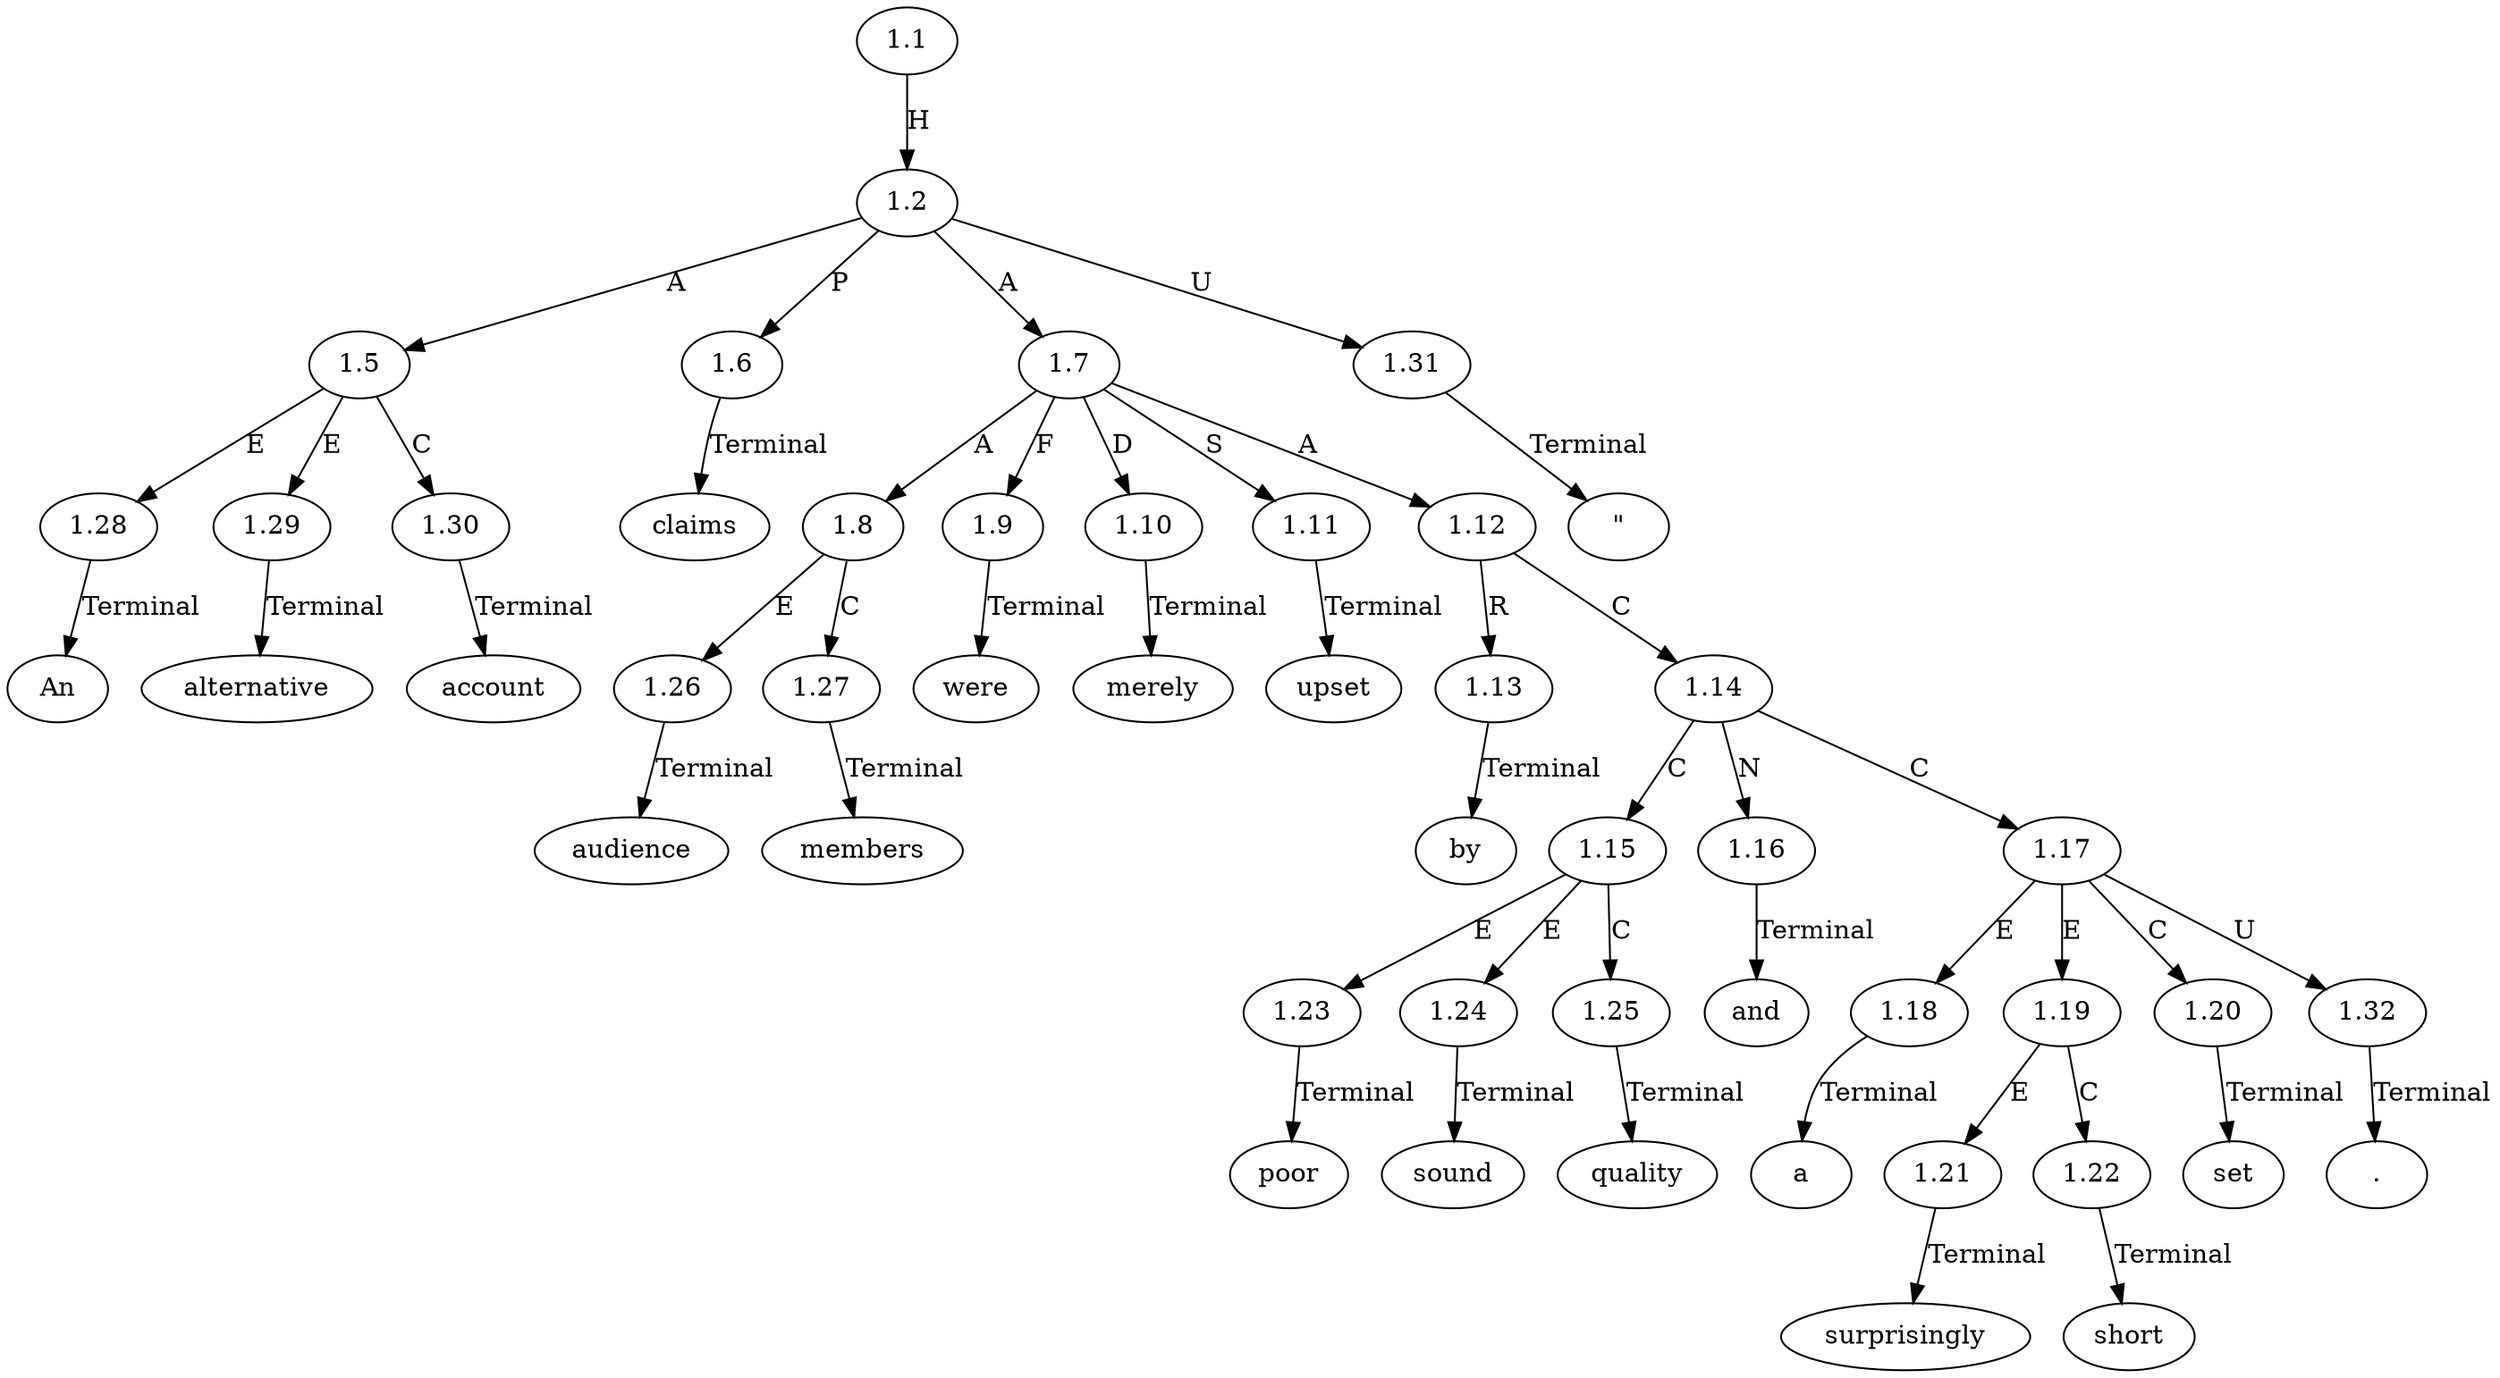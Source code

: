 // Graph
digraph {
	0.1 [label="\"" ordering=out]
	0.10 [label=upset ordering=out]
	0.11 [label=by ordering=out]
	0.12 [label=poor ordering=out]
	0.13 [label=sound ordering=out]
	0.14 [label=quality ordering=out]
	0.15 [label=and ordering=out]
	0.16 [label=a ordering=out]
	0.17 [label=surprisingly ordering=out]
	0.18 [label=short ordering=out]
	0.19 [label=set ordering=out]
	0.2 [label=An ordering=out]
	0.20 [label="." ordering=out]
	0.3 [label=alternative ordering=out]
	0.4 [label=account ordering=out]
	0.5 [label=claims ordering=out]
	0.6 [label=audience ordering=out]
	0.7 [label=members ordering=out]
	0.8 [label=were ordering=out]
	0.9 [label=merely ordering=out]
	1.1 [label=1.1 ordering=out]
	1.2 [label=1.2 ordering=out]
	1.5 [label=1.5 ordering=out]
	1.6 [label=1.6 ordering=out]
	1.7 [label=1.7 ordering=out]
	1.8 [label=1.8 ordering=out]
	1.9 [label=1.9 ordering=out]
	1.10 [label=1.10 ordering=out]
	1.11 [label=1.11 ordering=out]
	1.12 [label=1.12 ordering=out]
	1.13 [label=1.13 ordering=out]
	1.14 [label=1.14 ordering=out]
	1.15 [label=1.15 ordering=out]
	1.16 [label=1.16 ordering=out]
	1.17 [label=1.17 ordering=out]
	1.18 [label=1.18 ordering=out]
	1.19 [label=1.19 ordering=out]
	1.20 [label=1.20 ordering=out]
	1.21 [label=1.21 ordering=out]
	1.22 [label=1.22 ordering=out]
	1.23 [label=1.23 ordering=out]
	1.24 [label=1.24 ordering=out]
	1.25 [label=1.25 ordering=out]
	1.26 [label=1.26 ordering=out]
	1.27 [label=1.27 ordering=out]
	1.28 [label=1.28 ordering=out]
	1.29 [label=1.29 ordering=out]
	1.30 [label=1.30 ordering=out]
	1.31 [label=1.31 ordering=out]
	1.32 [label=1.32 ordering=out]
	1.1 -> 1.2 [label=H ordering=out]
	1.2 -> 1.5 [label=A ordering=out]
	1.2 -> 1.6 [label=P ordering=out]
	1.2 -> 1.7 [label=A ordering=out]
	1.2 -> 1.31 [label=U ordering=out]
	1.5 -> 1.28 [label=E ordering=out]
	1.5 -> 1.29 [label=E ordering=out]
	1.5 -> 1.30 [label=C ordering=out]
	1.6 -> 0.5 [label=Terminal ordering=out]
	1.7 -> 1.8 [label=A ordering=out]
	1.7 -> 1.9 [label=F ordering=out]
	1.7 -> 1.10 [label=D ordering=out]
	1.7 -> 1.11 [label=S ordering=out]
	1.7 -> 1.12 [label=A ordering=out]
	1.8 -> 1.26 [label=E ordering=out]
	1.8 -> 1.27 [label=C ordering=out]
	1.9 -> 0.8 [label=Terminal ordering=out]
	1.10 -> 0.9 [label=Terminal ordering=out]
	1.11 -> 0.10 [label=Terminal ordering=out]
	1.12 -> 1.13 [label=R ordering=out]
	1.12 -> 1.14 [label=C ordering=out]
	1.13 -> 0.11 [label=Terminal ordering=out]
	1.14 -> 1.15 [label=C ordering=out]
	1.14 -> 1.16 [label=N ordering=out]
	1.14 -> 1.17 [label=C ordering=out]
	1.15 -> 1.23 [label=E ordering=out]
	1.15 -> 1.24 [label=E ordering=out]
	1.15 -> 1.25 [label=C ordering=out]
	1.16 -> 0.15 [label=Terminal ordering=out]
	1.17 -> 1.18 [label=E ordering=out]
	1.17 -> 1.19 [label=E ordering=out]
	1.17 -> 1.20 [label=C ordering=out]
	1.17 -> 1.32 [label=U ordering=out]
	1.18 -> 0.16 [label=Terminal ordering=out]
	1.19 -> 1.21 [label=E ordering=out]
	1.19 -> 1.22 [label=C ordering=out]
	1.20 -> 0.19 [label=Terminal ordering=out]
	1.21 -> 0.17 [label=Terminal ordering=out]
	1.22 -> 0.18 [label=Terminal ordering=out]
	1.23 -> 0.12 [label=Terminal ordering=out]
	1.24 -> 0.13 [label=Terminal ordering=out]
	1.25 -> 0.14 [label=Terminal ordering=out]
	1.26 -> 0.6 [label=Terminal ordering=out]
	1.27 -> 0.7 [label=Terminal ordering=out]
	1.28 -> 0.2 [label=Terminal ordering=out]
	1.29 -> 0.3 [label=Terminal ordering=out]
	1.30 -> 0.4 [label=Terminal ordering=out]
	1.31 -> 0.1 [label=Terminal ordering=out]
	1.32 -> 0.20 [label=Terminal ordering=out]
}
